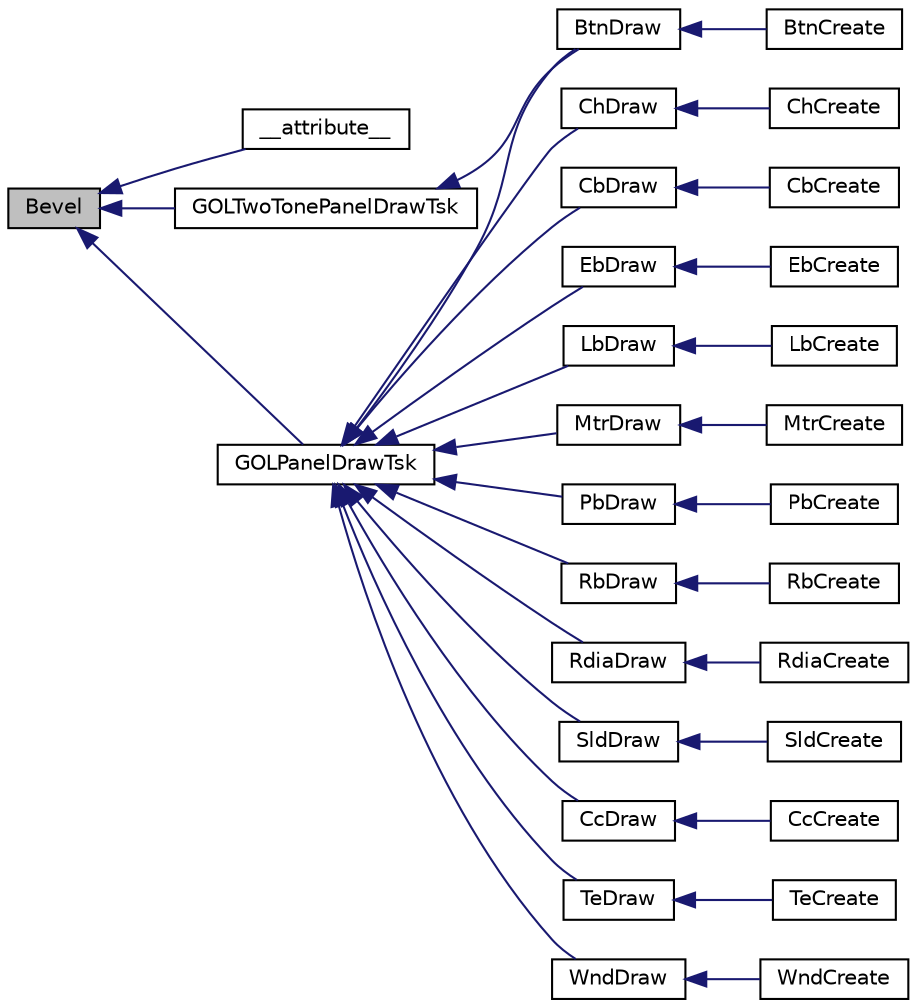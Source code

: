digraph "Bevel"
{
  edge [fontname="Helvetica",fontsize="10",labelfontname="Helvetica",labelfontsize="10"];
  node [fontname="Helvetica",fontsize="10",shape=record];
  rankdir="LR";
  Node1 [label="Bevel",height=0.2,width=0.4,color="black", fillcolor="grey75", style="filled", fontcolor="black"];
  Node1 -> Node2 [dir="back",color="midnightblue",fontsize="10",style="solid",fontname="Helvetica"];
  Node2 [label="__attribute__",height=0.2,width=0.4,color="black", fillcolor="white", style="filled",URL="$_button_8c.html#af178079fc146b855b67c0361c5f38844"];
  Node1 -> Node3 [dir="back",color="midnightblue",fontsize="10",style="solid",fontname="Helvetica"];
  Node3 [label="GOLPanelDrawTsk",height=0.2,width=0.4,color="black", fillcolor="white", style="filled",URL="$_g_o_l_8h.html#a9d993f570a5a333450b08addacdfc974"];
  Node3 -> Node4 [dir="back",color="midnightblue",fontsize="10",style="solid",fontname="Helvetica"];
  Node4 [label="BtnDraw",height=0.2,width=0.4,color="black", fillcolor="white", style="filled",URL="$_button_8h.html#abbe1146f1099bd0efcd920b38e48f7c0"];
  Node4 -> Node5 [dir="back",color="midnightblue",fontsize="10",style="solid",fontname="Helvetica"];
  Node5 [label="BtnCreate",height=0.2,width=0.4,color="black", fillcolor="white", style="filled",URL="$_button_8h.html#a58bae4324dd2fe73c331fbcde3e997e0"];
  Node3 -> Node6 [dir="back",color="midnightblue",fontsize="10",style="solid",fontname="Helvetica"];
  Node6 [label="ChDraw",height=0.2,width=0.4,color="black", fillcolor="white", style="filled",URL="$_chart_8h.html#ae94d3144d62a125f960cc138130721bb"];
  Node6 -> Node7 [dir="back",color="midnightblue",fontsize="10",style="solid",fontname="Helvetica"];
  Node7 [label="ChCreate",height=0.2,width=0.4,color="black", fillcolor="white", style="filled",URL="$_chart_8h.html#a5acd1aa33b2b87e8c6d976c1bcdfadf9"];
  Node3 -> Node8 [dir="back",color="midnightblue",fontsize="10",style="solid",fontname="Helvetica"];
  Node8 [label="CbDraw",height=0.2,width=0.4,color="black", fillcolor="white", style="filled",URL="$_check_box_8h.html#a3e8cd29f18ad886f66c756f4306bc077"];
  Node8 -> Node9 [dir="back",color="midnightblue",fontsize="10",style="solid",fontname="Helvetica"];
  Node9 [label="CbCreate",height=0.2,width=0.4,color="black", fillcolor="white", style="filled",URL="$_check_box_8h.html#a2c9fec16e1cac381a73d28038c7b6747"];
  Node3 -> Node10 [dir="back",color="midnightblue",fontsize="10",style="solid",fontname="Helvetica"];
  Node10 [label="EbDraw",height=0.2,width=0.4,color="black", fillcolor="white", style="filled",URL="$_edit_box_8h.html#aa62476b8c9ee6fd4acade2e21c4b2adb"];
  Node10 -> Node11 [dir="back",color="midnightblue",fontsize="10",style="solid",fontname="Helvetica"];
  Node11 [label="EbCreate",height=0.2,width=0.4,color="black", fillcolor="white", style="filled",URL="$_edit_box_8h.html#a3f6da3c8eb9028edaaae00dc7dbe38a5"];
  Node3 -> Node12 [dir="back",color="midnightblue",fontsize="10",style="solid",fontname="Helvetica"];
  Node12 [label="LbDraw",height=0.2,width=0.4,color="black", fillcolor="white", style="filled",URL="$_list_box_8h.html#a758bba266f1d0788d9a0c4b97b7c64da"];
  Node12 -> Node13 [dir="back",color="midnightblue",fontsize="10",style="solid",fontname="Helvetica"];
  Node13 [label="LbCreate",height=0.2,width=0.4,color="black", fillcolor="white", style="filled",URL="$_list_box_8h.html#a46b6f8a76f784014b5f7dbee460a6cf9"];
  Node3 -> Node14 [dir="back",color="midnightblue",fontsize="10",style="solid",fontname="Helvetica"];
  Node14 [label="MtrDraw",height=0.2,width=0.4,color="black", fillcolor="white", style="filled",URL="$_meter_8h.html#a8b28060425794f091c24f355326272dd"];
  Node14 -> Node15 [dir="back",color="midnightblue",fontsize="10",style="solid",fontname="Helvetica"];
  Node15 [label="MtrCreate",height=0.2,width=0.4,color="black", fillcolor="white", style="filled",URL="$_meter_8h.html#ab024a60648ca28bfb3ef8180df871ca0"];
  Node3 -> Node16 [dir="back",color="midnightblue",fontsize="10",style="solid",fontname="Helvetica"];
  Node16 [label="PbDraw",height=0.2,width=0.4,color="black", fillcolor="white", style="filled",URL="$_progress_bar_8h.html#a5afb6fade21d0a76246e6e38a656b5a8"];
  Node16 -> Node17 [dir="back",color="midnightblue",fontsize="10",style="solid",fontname="Helvetica"];
  Node17 [label="PbCreate",height=0.2,width=0.4,color="black", fillcolor="white", style="filled",URL="$_progress_bar_8h.html#a8946d265b423560fb9120376bf0c1afd"];
  Node3 -> Node18 [dir="back",color="midnightblue",fontsize="10",style="solid",fontname="Helvetica"];
  Node18 [label="RbDraw",height=0.2,width=0.4,color="black", fillcolor="white", style="filled",URL="$_radio_button_8h.html#afc75c4b3bf496f30884ea9219baa3957"];
  Node18 -> Node19 [dir="back",color="midnightblue",fontsize="10",style="solid",fontname="Helvetica"];
  Node19 [label="RbCreate",height=0.2,width=0.4,color="black", fillcolor="white", style="filled",URL="$_radio_button_8h.html#a4bed4cf89c510288f46f65e2ecb8b3eb"];
  Node3 -> Node20 [dir="back",color="midnightblue",fontsize="10",style="solid",fontname="Helvetica"];
  Node20 [label="RdiaDraw",height=0.2,width=0.4,color="black", fillcolor="white", style="filled",URL="$_round_dial_8h.html#a3581ef42840e731d0edfaa819da8ce63"];
  Node20 -> Node21 [dir="back",color="midnightblue",fontsize="10",style="solid",fontname="Helvetica"];
  Node21 [label="RdiaCreate",height=0.2,width=0.4,color="black", fillcolor="white", style="filled",URL="$_round_dial_8h.html#a110b820e88b0eb66d71588860795295c"];
  Node3 -> Node22 [dir="back",color="midnightblue",fontsize="10",style="solid",fontname="Helvetica"];
  Node22 [label="SldDraw",height=0.2,width=0.4,color="black", fillcolor="white", style="filled",URL="$_slider_8h.html#a7c047563deea387da3510b081ccc2bd9"];
  Node22 -> Node23 [dir="back",color="midnightblue",fontsize="10",style="solid",fontname="Helvetica"];
  Node23 [label="SldCreate",height=0.2,width=0.4,color="black", fillcolor="white", style="filled",URL="$_slider_8h.html#a2c24b3f670799ef372288caba9811afd"];
  Node3 -> Node24 [dir="back",color="midnightblue",fontsize="10",style="solid",fontname="Helvetica"];
  Node24 [label="CcDraw",height=0.2,width=0.4,color="black", fillcolor="white", style="filled",URL="$_template_8h.html#a14d0f0ccb95a948abb43bcef8e93e7ee"];
  Node24 -> Node25 [dir="back",color="midnightblue",fontsize="10",style="solid",fontname="Helvetica"];
  Node25 [label="CcCreate",height=0.2,width=0.4,color="black", fillcolor="white", style="filled",URL="$_template_8h.html#a43d0c1eb24681ea202a84d5f5fab6fec"];
  Node3 -> Node26 [dir="back",color="midnightblue",fontsize="10",style="solid",fontname="Helvetica"];
  Node26 [label="TeDraw",height=0.2,width=0.4,color="black", fillcolor="white", style="filled",URL="$_text_entry_8h.html#a8bdd75439fcce4ea923987097241c6ce"];
  Node26 -> Node27 [dir="back",color="midnightblue",fontsize="10",style="solid",fontname="Helvetica"];
  Node27 [label="TeCreate",height=0.2,width=0.4,color="black", fillcolor="white", style="filled",URL="$_text_entry_8h.html#af1d2045c270eadb98c741942dabfa52a"];
  Node3 -> Node28 [dir="back",color="midnightblue",fontsize="10",style="solid",fontname="Helvetica"];
  Node28 [label="WndDraw",height=0.2,width=0.4,color="black", fillcolor="white", style="filled",URL="$_window_8h.html#a906e624492d1bad972d4b4f8fe475f6e"];
  Node28 -> Node29 [dir="back",color="midnightblue",fontsize="10",style="solid",fontname="Helvetica"];
  Node29 [label="WndCreate",height=0.2,width=0.4,color="black", fillcolor="white", style="filled",URL="$_window_8h.html#a7ec95799039f19ed96e2f62bb1ea877f"];
  Node1 -> Node30 [dir="back",color="midnightblue",fontsize="10",style="solid",fontname="Helvetica"];
  Node30 [label="GOLTwoTonePanelDrawTsk",height=0.2,width=0.4,color="black", fillcolor="white", style="filled",URL="$_g_o_l_8h.html#aa7ccc95ac01cf3e2c78200e7e791cf72"];
  Node30 -> Node4 [dir="back",color="midnightblue",fontsize="10",style="solid",fontname="Helvetica"];
}
